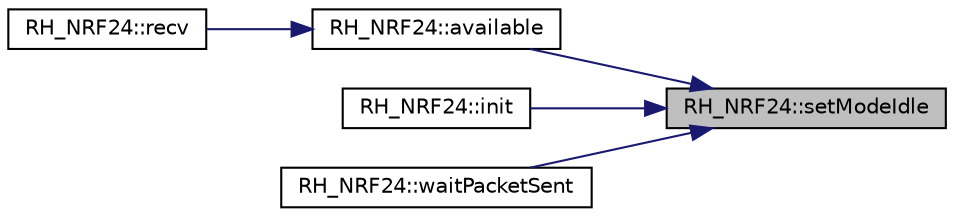 digraph "RH_NRF24::setModeIdle"
{
 // LATEX_PDF_SIZE
  edge [fontname="Helvetica",fontsize="10",labelfontname="Helvetica",labelfontsize="10"];
  node [fontname="Helvetica",fontsize="10",shape=record];
  rankdir="RL";
  Node1 [label="RH_NRF24::setModeIdle",height=0.2,width=0.4,color="black", fillcolor="grey75", style="filled", fontcolor="black",tooltip=" "];
  Node1 -> Node2 [dir="back",color="midnightblue",fontsize="10",style="solid",fontname="Helvetica"];
  Node2 [label="RH_NRF24::available",height=0.2,width=0.4,color="black", fillcolor="white", style="filled",URL="$class_r_h___n_r_f24.html#abe13cbb557450abdd90ee12256deeb6e",tooltip=" "];
  Node2 -> Node3 [dir="back",color="midnightblue",fontsize="10",style="solid",fontname="Helvetica"];
  Node3 [label="RH_NRF24::recv",height=0.2,width=0.4,color="black", fillcolor="white", style="filled",URL="$class_r_h___n_r_f24.html#a4691264dc9777295211a8a15157e6743",tooltip=" "];
  Node1 -> Node4 [dir="back",color="midnightblue",fontsize="10",style="solid",fontname="Helvetica"];
  Node4 [label="RH_NRF24::init",height=0.2,width=0.4,color="black", fillcolor="white", style="filled",URL="$class_r_h___n_r_f24.html#afdb9eb79fec2d1f8444e5830c7267445",tooltip=" "];
  Node1 -> Node5 [dir="back",color="midnightblue",fontsize="10",style="solid",fontname="Helvetica"];
  Node5 [label="RH_NRF24::waitPacketSent",height=0.2,width=0.4,color="black", fillcolor="white", style="filled",URL="$class_r_h___n_r_f24.html#a62904aa954e2bbf0a5c37bddb768b5a5",tooltip=" "];
}
